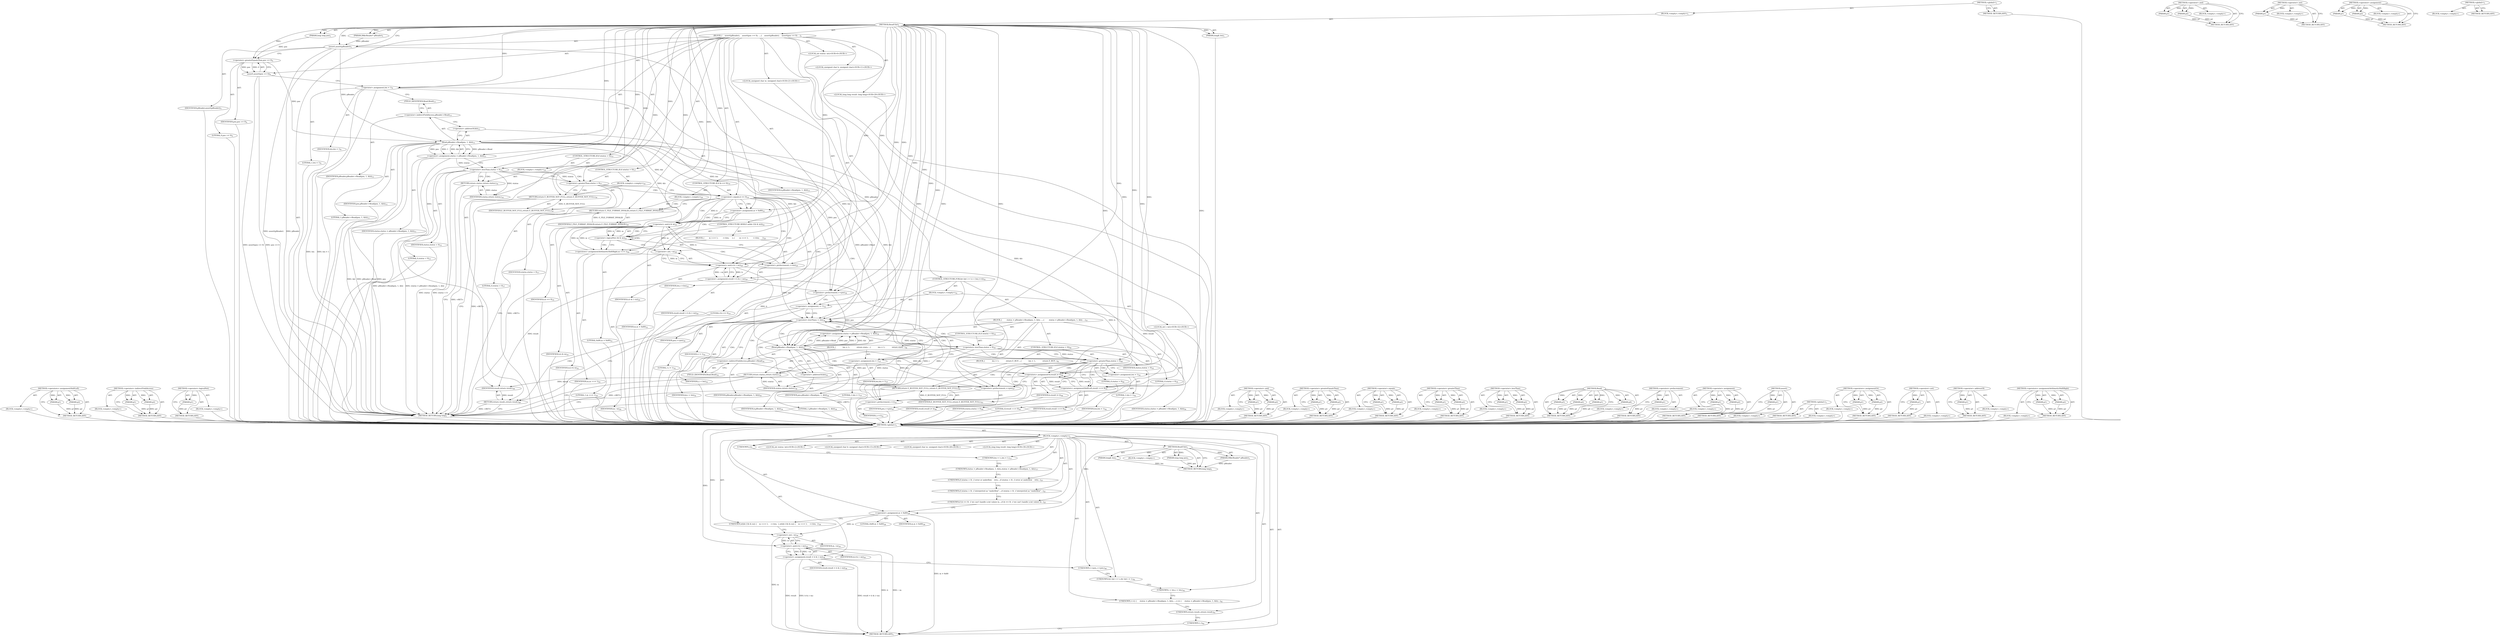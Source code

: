 digraph "&lt;global&gt;" {
vulnerable_223 [label=<(METHOD,&lt;operators&gt;.assignmentShiftLeft)>];
vulnerable_224 [label=<(PARAM,p1)>];
vulnerable_225 [label=<(PARAM,p2)>];
vulnerable_226 [label=<(BLOCK,&lt;empty&gt;,&lt;empty&gt;)>];
vulnerable_227 [label=<(METHOD_RETURN,ANY)>];
vulnerable_177 [label=<(METHOD,&lt;operator&gt;.indirectFieldAccess)>];
vulnerable_178 [label=<(PARAM,p1)>];
vulnerable_179 [label=<(PARAM,p2)>];
vulnerable_180 [label=<(BLOCK,&lt;empty&gt;,&lt;empty&gt;)>];
vulnerable_181 [label=<(METHOD_RETURN,ANY)>];
vulnerable_201 [label=<(METHOD,&lt;operator&gt;.logicalNot)>];
vulnerable_202 [label=<(PARAM,p1)>];
vulnerable_203 [label=<(BLOCK,&lt;empty&gt;,&lt;empty&gt;)>];
vulnerable_204 [label=<(METHOD_RETURN,ANY)>];
vulnerable_6 [label=<(METHOD,&lt;global&gt;)<SUB>1</SUB>>];
vulnerable_7 [label=<(BLOCK,&lt;empty&gt;,&lt;empty&gt;)<SUB>1</SUB>>];
vulnerable_8 [label=<(METHOD,ReadUInt)<SUB>1</SUB>>];
vulnerable_9 [label=<(PARAM,IMkvReader* pReader)<SUB>1</SUB>>];
vulnerable_10 [label=<(PARAM,long long pos)<SUB>1</SUB>>];
vulnerable_11 [label=<(PARAM,long&amp; len)<SUB>1</SUB>>];
vulnerable_12 [label=<(BLOCK,{
    assert(pReader);
    assert(pos &gt;= 0);
 
...,{
    assert(pReader);
    assert(pos &gt;= 0);
 
...)<SUB>2</SUB>>];
vulnerable_13 [label=<(assert,assert(pReader))<SUB>3</SUB>>];
vulnerable_14 [label=<(IDENTIFIER,pReader,assert(pReader))<SUB>3</SUB>>];
vulnerable_15 [label=<(assert,assert(pos &gt;= 0))<SUB>4</SUB>>];
vulnerable_16 [label=<(&lt;operator&gt;.greaterEqualsThan,pos &gt;= 0)<SUB>4</SUB>>];
vulnerable_17 [label=<(IDENTIFIER,pos,pos &gt;= 0)<SUB>4</SUB>>];
vulnerable_18 [label=<(LITERAL,0,pos &gt;= 0)<SUB>4</SUB>>];
vulnerable_19 [label="<(LOCAL,int status: int)<SUB>6</SUB>>"];
vulnerable_20 [label=<(&lt;operator&gt;.assignment,len = 1)<SUB>9</SUB>>];
vulnerable_21 [label=<(IDENTIFIER,len,len = 1)<SUB>9</SUB>>];
vulnerable_22 [label=<(LITERAL,1,len = 1)<SUB>9</SUB>>];
vulnerable_23 [label="<(LOCAL,unsigned char b: unsigned char)<SUB>11</SUB>>"];
vulnerable_24 [label=<(&lt;operator&gt;.assignment,status = pReader-&gt;Read(pos, 1, &amp;b))<SUB>13</SUB>>];
vulnerable_25 [label=<(IDENTIFIER,status,status = pReader-&gt;Read(pos, 1, &amp;b))<SUB>13</SUB>>];
vulnerable_26 [label=<(Read,pReader-&gt;Read(pos, 1, &amp;b))<SUB>13</SUB>>];
vulnerable_27 [label=<(&lt;operator&gt;.indirectFieldAccess,pReader-&gt;Read)<SUB>13</SUB>>];
vulnerable_28 [label=<(IDENTIFIER,pReader,pReader-&gt;Read(pos, 1, &amp;b))<SUB>13</SUB>>];
vulnerable_29 [label=<(FIELD_IDENTIFIER,Read,Read)<SUB>13</SUB>>];
vulnerable_30 [label=<(IDENTIFIER,pos,pReader-&gt;Read(pos, 1, &amp;b))<SUB>13</SUB>>];
vulnerable_31 [label=<(LITERAL,1,pReader-&gt;Read(pos, 1, &amp;b))<SUB>13</SUB>>];
vulnerable_32 [label=<(&lt;operator&gt;.addressOf,&amp;b)<SUB>13</SUB>>];
vulnerable_33 [label=<(IDENTIFIER,b,pReader-&gt;Read(pos, 1, &amp;b))<SUB>13</SUB>>];
vulnerable_34 [label=<(CONTROL_STRUCTURE,IF,if (status &lt; 0))<SUB>15</SUB>>];
vulnerable_35 [label=<(&lt;operator&gt;.lessThan,status &lt; 0)<SUB>15</SUB>>];
vulnerable_36 [label=<(IDENTIFIER,status,status &lt; 0)<SUB>15</SUB>>];
vulnerable_37 [label=<(LITERAL,0,status &lt; 0)<SUB>15</SUB>>];
vulnerable_38 [label=<(BLOCK,&lt;empty&gt;,&lt;empty&gt;)<SUB>16</SUB>>];
vulnerable_39 [label=<(RETURN,return status;,return status;)<SUB>16</SUB>>];
vulnerable_40 [label=<(IDENTIFIER,status,return status;)<SUB>16</SUB>>];
vulnerable_41 [label=<(CONTROL_STRUCTURE,IF,if (status &gt; 0))<SUB>17</SUB>>];
vulnerable_42 [label=<(&lt;operator&gt;.greaterThan,status &gt; 0)<SUB>17</SUB>>];
vulnerable_43 [label=<(IDENTIFIER,status,status &gt; 0)<SUB>17</SUB>>];
vulnerable_44 [label=<(LITERAL,0,status &gt; 0)<SUB>17</SUB>>];
vulnerable_45 [label=<(BLOCK,&lt;empty&gt;,&lt;empty&gt;)<SUB>18</SUB>>];
vulnerable_46 [label=<(RETURN,return E_BUFFER_NOT_FULL;,return E_BUFFER_NOT_FULL;)<SUB>18</SUB>>];
vulnerable_47 [label=<(IDENTIFIER,E_BUFFER_NOT_FULL,return E_BUFFER_NOT_FULL;)<SUB>18</SUB>>];
vulnerable_48 [label=<(CONTROL_STRUCTURE,IF,if (b == 0))<SUB>19</SUB>>];
vulnerable_49 [label=<(&lt;operator&gt;.equals,b == 0)<SUB>19</SUB>>];
vulnerable_50 [label=<(IDENTIFIER,b,b == 0)<SUB>19</SUB>>];
vulnerable_51 [label=<(LITERAL,0,b == 0)<SUB>19</SUB>>];
vulnerable_52 [label=<(BLOCK,&lt;empty&gt;,&lt;empty&gt;)<SUB>20</SUB>>];
vulnerable_53 [label=<(RETURN,return E_FILE_FORMAT_INVALID;,return E_FILE_FORMAT_INVALID;)<SUB>20</SUB>>];
vulnerable_54 [label=<(IDENTIFIER,E_FILE_FORMAT_INVALID,return E_FILE_FORMAT_INVALID;)<SUB>20</SUB>>];
vulnerable_55 [label="<(LOCAL,unsigned char m: unsigned char)<SUB>21</SUB>>"];
vulnerable_56 [label=<(&lt;operator&gt;.assignment,m = 0x80)<SUB>21</SUB>>];
vulnerable_57 [label=<(IDENTIFIER,m,m = 0x80)<SUB>21</SUB>>];
vulnerable_58 [label=<(LITERAL,0x80,m = 0x80)<SUB>21</SUB>>];
vulnerable_59 [label=<(CONTROL_STRUCTURE,WHILE,while (!(b &amp; m)))<SUB>22</SUB>>];
vulnerable_60 [label=<(&lt;operator&gt;.logicalNot,!(b &amp; m))<SUB>22</SUB>>];
vulnerable_61 [label=<(&lt;operator&gt;.and,b &amp; m)<SUB>22</SUB>>];
vulnerable_62 [label=<(IDENTIFIER,b,b &amp; m)<SUB>22</SUB>>];
vulnerable_63 [label=<(IDENTIFIER,m,b &amp; m)<SUB>22</SUB>>];
vulnerable_64 [label=<(BLOCK,{
        m &gt;&gt;= 1;
        ++len;
     },{
        m &gt;&gt;= 1;
        ++len;
     })<SUB>23</SUB>>];
vulnerable_65 [label=<(&lt;operators&gt;.assignmentArithmeticShiftRight,m &gt;&gt;= 1)<SUB>24</SUB>>];
vulnerable_66 [label=<(IDENTIFIER,m,m &gt;&gt;= 1)<SUB>24</SUB>>];
vulnerable_67 [label=<(LITERAL,1,m &gt;&gt;= 1)<SUB>24</SUB>>];
vulnerable_68 [label=<(&lt;operator&gt;.preIncrement,++len)<SUB>25</SUB>>];
vulnerable_69 [label=<(IDENTIFIER,len,++len)<SUB>25</SUB>>];
vulnerable_70 [label="<(LOCAL,long long result: long long)<SUB>29</SUB>>"];
vulnerable_71 [label=<(&lt;operator&gt;.assignment,result = b &amp; (~m))<SUB>29</SUB>>];
vulnerable_72 [label=<(IDENTIFIER,result,result = b &amp; (~m))<SUB>29</SUB>>];
vulnerable_73 [label=<(&lt;operator&gt;.and,b &amp; (~m))<SUB>29</SUB>>];
vulnerable_74 [label=<(IDENTIFIER,b,b &amp; (~m))<SUB>29</SUB>>];
vulnerable_75 [label=<(&lt;operator&gt;.not,~m)<SUB>29</SUB>>];
vulnerable_76 [label=<(IDENTIFIER,m,~m)<SUB>29</SUB>>];
vulnerable_77 [label=<(&lt;operator&gt;.preIncrement,++pos)<SUB>30</SUB>>];
vulnerable_78 [label=<(IDENTIFIER,pos,++pos)<SUB>30</SUB>>];
vulnerable_79 [label=<(CONTROL_STRUCTURE,FOR,for (int i = 1;i &lt; len;++i))<SUB>32</SUB>>];
vulnerable_80 [label=<(BLOCK,&lt;empty&gt;,&lt;empty&gt;)<SUB>32</SUB>>];
vulnerable_81 [label="<(LOCAL,int i: int)<SUB>32</SUB>>"];
vulnerable_82 [label=<(&lt;operator&gt;.assignment,i = 1)<SUB>32</SUB>>];
vulnerable_83 [label=<(IDENTIFIER,i,i = 1)<SUB>32</SUB>>];
vulnerable_84 [label=<(LITERAL,1,i = 1)<SUB>32</SUB>>];
vulnerable_85 [label=<(&lt;operator&gt;.lessThan,i &lt; len)<SUB>32</SUB>>];
vulnerable_86 [label=<(IDENTIFIER,i,i &lt; len)<SUB>32</SUB>>];
vulnerable_87 [label=<(IDENTIFIER,len,i &lt; len)<SUB>32</SUB>>];
vulnerable_88 [label=<(&lt;operator&gt;.preIncrement,++i)<SUB>32</SUB>>];
vulnerable_89 [label=<(IDENTIFIER,i,++i)<SUB>32</SUB>>];
vulnerable_90 [label=<(BLOCK,{
        status = pReader-&gt;Read(pos, 1, &amp;b);
 ...,{
        status = pReader-&gt;Read(pos, 1, &amp;b);
 ...)<SUB>33</SUB>>];
vulnerable_91 [label=<(&lt;operator&gt;.assignment,status = pReader-&gt;Read(pos, 1, &amp;b))<SUB>34</SUB>>];
vulnerable_92 [label=<(IDENTIFIER,status,status = pReader-&gt;Read(pos, 1, &amp;b))<SUB>34</SUB>>];
vulnerable_93 [label=<(Read,pReader-&gt;Read(pos, 1, &amp;b))<SUB>34</SUB>>];
vulnerable_94 [label=<(&lt;operator&gt;.indirectFieldAccess,pReader-&gt;Read)<SUB>34</SUB>>];
vulnerable_95 [label=<(IDENTIFIER,pReader,pReader-&gt;Read(pos, 1, &amp;b))<SUB>34</SUB>>];
vulnerable_96 [label=<(FIELD_IDENTIFIER,Read,Read)<SUB>34</SUB>>];
vulnerable_97 [label=<(IDENTIFIER,pos,pReader-&gt;Read(pos, 1, &amp;b))<SUB>34</SUB>>];
vulnerable_98 [label=<(LITERAL,1,pReader-&gt;Read(pos, 1, &amp;b))<SUB>34</SUB>>];
vulnerable_99 [label=<(&lt;operator&gt;.addressOf,&amp;b)<SUB>34</SUB>>];
vulnerable_100 [label=<(IDENTIFIER,b,pReader-&gt;Read(pos, 1, &amp;b))<SUB>34</SUB>>];
vulnerable_101 [label=<(CONTROL_STRUCTURE,IF,if (status &lt; 0))<SUB>35</SUB>>];
vulnerable_102 [label=<(&lt;operator&gt;.lessThan,status &lt; 0)<SUB>35</SUB>>];
vulnerable_103 [label=<(IDENTIFIER,status,status &lt; 0)<SUB>35</SUB>>];
vulnerable_104 [label=<(LITERAL,0,status &lt; 0)<SUB>35</SUB>>];
vulnerable_105 [label=<(BLOCK,{
            len = 1;
            return statu...,{
            len = 1;
            return statu...)<SUB>36</SUB>>];
vulnerable_106 [label=<(&lt;operator&gt;.assignment,len = 1)<SUB>37</SUB>>];
vulnerable_107 [label=<(IDENTIFIER,len,len = 1)<SUB>37</SUB>>];
vulnerable_108 [label=<(LITERAL,1,len = 1)<SUB>37</SUB>>];
vulnerable_109 [label=<(RETURN,return status;,return status;)<SUB>38</SUB>>];
vulnerable_110 [label=<(IDENTIFIER,status,return status;)<SUB>38</SUB>>];
vulnerable_111 [label=<(CONTROL_STRUCTURE,IF,if (status &gt; 0))<SUB>40</SUB>>];
vulnerable_112 [label=<(&lt;operator&gt;.greaterThan,status &gt; 0)<SUB>40</SUB>>];
vulnerable_113 [label=<(IDENTIFIER,status,status &gt; 0)<SUB>40</SUB>>];
vulnerable_114 [label=<(LITERAL,0,status &gt; 0)<SUB>40</SUB>>];
vulnerable_115 [label=<(BLOCK,{
            len = 1;
            return E_BUF...,{
            len = 1;
            return E_BUF...)<SUB>41</SUB>>];
vulnerable_116 [label=<(&lt;operator&gt;.assignment,len = 1)<SUB>42</SUB>>];
vulnerable_117 [label=<(IDENTIFIER,len,len = 1)<SUB>42</SUB>>];
vulnerable_118 [label=<(LITERAL,1,len = 1)<SUB>42</SUB>>];
vulnerable_119 [label=<(RETURN,return E_BUFFER_NOT_FULL;,return E_BUFFER_NOT_FULL;)<SUB>43</SUB>>];
vulnerable_120 [label=<(IDENTIFIER,E_BUFFER_NOT_FULL,return E_BUFFER_NOT_FULL;)<SUB>43</SUB>>];
vulnerable_121 [label=<(&lt;operators&gt;.assignmentShiftLeft,result &lt;&lt;= 8)<SUB>45</SUB>>];
vulnerable_122 [label=<(IDENTIFIER,result,result &lt;&lt;= 8)<SUB>45</SUB>>];
vulnerable_123 [label=<(LITERAL,8,result &lt;&lt;= 8)<SUB>45</SUB>>];
vulnerable_124 [label=<(&lt;operators&gt;.assignmentOr,result |= b)<SUB>46</SUB>>];
vulnerable_125 [label=<(IDENTIFIER,result,result |= b)<SUB>46</SUB>>];
vulnerable_126 [label=<(IDENTIFIER,b,result |= b)<SUB>46</SUB>>];
vulnerable_127 [label=<(&lt;operator&gt;.preIncrement,++pos)<SUB>47</SUB>>];
vulnerable_128 [label=<(IDENTIFIER,pos,++pos)<SUB>47</SUB>>];
vulnerable_129 [label=<(RETURN,return result;,return result;)<SUB>49</SUB>>];
vulnerable_130 [label=<(IDENTIFIER,result,return result;)<SUB>49</SUB>>];
vulnerable_131 [label=<(METHOD_RETURN,long long)<SUB>1</SUB>>];
vulnerable_133 [label=<(METHOD_RETURN,ANY)<SUB>1</SUB>>];
vulnerable_205 [label=<(METHOD,&lt;operator&gt;.and)>];
vulnerable_206 [label=<(PARAM,p1)>];
vulnerable_207 [label=<(PARAM,p2)>];
vulnerable_208 [label=<(BLOCK,&lt;empty&gt;,&lt;empty&gt;)>];
vulnerable_209 [label=<(METHOD_RETURN,ANY)>];
vulnerable_160 [label=<(METHOD,&lt;operator&gt;.greaterEqualsThan)>];
vulnerable_161 [label=<(PARAM,p1)>];
vulnerable_162 [label=<(PARAM,p2)>];
vulnerable_163 [label=<(BLOCK,&lt;empty&gt;,&lt;empty&gt;)>];
vulnerable_164 [label=<(METHOD_RETURN,ANY)>];
vulnerable_196 [label=<(METHOD,&lt;operator&gt;.equals)>];
vulnerable_197 [label=<(PARAM,p1)>];
vulnerable_198 [label=<(PARAM,p2)>];
vulnerable_199 [label=<(BLOCK,&lt;empty&gt;,&lt;empty&gt;)>];
vulnerable_200 [label=<(METHOD_RETURN,ANY)>];
vulnerable_191 [label=<(METHOD,&lt;operator&gt;.greaterThan)>];
vulnerable_192 [label=<(PARAM,p1)>];
vulnerable_193 [label=<(PARAM,p2)>];
vulnerable_194 [label=<(BLOCK,&lt;empty&gt;,&lt;empty&gt;)>];
vulnerable_195 [label=<(METHOD_RETURN,ANY)>];
vulnerable_186 [label=<(METHOD,&lt;operator&gt;.lessThan)>];
vulnerable_187 [label=<(PARAM,p1)>];
vulnerable_188 [label=<(PARAM,p2)>];
vulnerable_189 [label=<(BLOCK,&lt;empty&gt;,&lt;empty&gt;)>];
vulnerable_190 [label=<(METHOD_RETURN,ANY)>];
vulnerable_170 [label=<(METHOD,Read)>];
vulnerable_171 [label=<(PARAM,p1)>];
vulnerable_172 [label=<(PARAM,p2)>];
vulnerable_173 [label=<(PARAM,p3)>];
vulnerable_174 [label=<(PARAM,p4)>];
vulnerable_175 [label=<(BLOCK,&lt;empty&gt;,&lt;empty&gt;)>];
vulnerable_176 [label=<(METHOD_RETURN,ANY)>];
vulnerable_215 [label=<(METHOD,&lt;operator&gt;.preIncrement)>];
vulnerable_216 [label=<(PARAM,p1)>];
vulnerable_217 [label=<(BLOCK,&lt;empty&gt;,&lt;empty&gt;)>];
vulnerable_218 [label=<(METHOD_RETURN,ANY)>];
vulnerable_165 [label=<(METHOD,&lt;operator&gt;.assignment)>];
vulnerable_166 [label=<(PARAM,p1)>];
vulnerable_167 [label=<(PARAM,p2)>];
vulnerable_168 [label=<(BLOCK,&lt;empty&gt;,&lt;empty&gt;)>];
vulnerable_169 [label=<(METHOD_RETURN,ANY)>];
vulnerable_156 [label=<(METHOD,assert)>];
vulnerable_157 [label=<(PARAM,p1)>];
vulnerable_158 [label=<(BLOCK,&lt;empty&gt;,&lt;empty&gt;)>];
vulnerable_159 [label=<(METHOD_RETURN,ANY)>];
vulnerable_150 [label=<(METHOD,&lt;global&gt;)<SUB>1</SUB>>];
vulnerable_151 [label=<(BLOCK,&lt;empty&gt;,&lt;empty&gt;)>];
vulnerable_152 [label=<(METHOD_RETURN,ANY)>];
vulnerable_228 [label=<(METHOD,&lt;operators&gt;.assignmentOr)>];
vulnerable_229 [label=<(PARAM,p1)>];
vulnerable_230 [label=<(PARAM,p2)>];
vulnerable_231 [label=<(BLOCK,&lt;empty&gt;,&lt;empty&gt;)>];
vulnerable_232 [label=<(METHOD_RETURN,ANY)>];
vulnerable_219 [label=<(METHOD,&lt;operator&gt;.not)>];
vulnerable_220 [label=<(PARAM,p1)>];
vulnerable_221 [label=<(BLOCK,&lt;empty&gt;,&lt;empty&gt;)>];
vulnerable_222 [label=<(METHOD_RETURN,ANY)>];
vulnerable_182 [label=<(METHOD,&lt;operator&gt;.addressOf)>];
vulnerable_183 [label=<(PARAM,p1)>];
vulnerable_184 [label=<(BLOCK,&lt;empty&gt;,&lt;empty&gt;)>];
vulnerable_185 [label=<(METHOD_RETURN,ANY)>];
vulnerable_210 [label=<(METHOD,&lt;operators&gt;.assignmentArithmeticShiftRight)>];
vulnerable_211 [label=<(PARAM,p1)>];
vulnerable_212 [label=<(PARAM,p2)>];
vulnerable_213 [label=<(BLOCK,&lt;empty&gt;,&lt;empty&gt;)>];
vulnerable_214 [label=<(METHOD_RETURN,ANY)>];
fixed_6 [label=<(METHOD,&lt;global&gt;)<SUB>1</SUB>>];
fixed_7 [label=<(BLOCK,&lt;empty&gt;,&lt;empty&gt;)<SUB>1</SUB>>];
fixed_8 [label=<(METHOD,ReadUInt)<SUB>1</SUB>>];
fixed_9 [label=<(PARAM,IMkvReader* pReader)<SUB>1</SUB>>];
fixed_10 [label=<(PARAM,long long pos)<SUB>1</SUB>>];
fixed_11 [label=<(PARAM,long&amp; len)<SUB>1</SUB>>];
fixed_12 [label=<(BLOCK,&lt;empty&gt;,&lt;empty&gt;)>];
fixed_13 [label=<(METHOD_RETURN,long long)<SUB>1</SUB>>];
fixed_15 [label=<(UNKNOWN,),))<SUB>1</SUB>>];
fixed_16 [label="<(LOCAL,int status: int)<SUB>2</SUB>>"];
fixed_17 [label=<(UNKNOWN,len = 1;,len = 1;)<SUB>13</SUB>>];
fixed_18 [label="<(LOCAL,unsigned char b: unsigned char)<SUB>15</SUB>>"];
fixed_19 [label=<(UNKNOWN,status = pReader-&gt;Read(pos, 1, &amp;b);,status = pReader-&gt;Read(pos, 1, &amp;b);)<SUB>17</SUB>>];
fixed_20 [label=<(UNKNOWN,if (status &lt; 0)  // error or underflow
    retu...,if (status &lt; 0)  // error or underflow
    retu...)<SUB>19</SUB>>];
fixed_21 [label=<(UNKNOWN,if (status &gt; 0)  // interpreted as &quot;underflow&quot;
...,if (status &gt; 0)  // interpreted as &quot;underflow&quot;
...)<SUB>22</SUB>>];
fixed_22 [label=<(UNKNOWN,if (b == 0)  // we can't handle u-int values la...,if (b == 0)  // we can't handle u-int values la...)<SUB>25</SUB>>];
fixed_23 [label="<(LOCAL,unsigned char m: unsigned char)<SUB>28</SUB>>"];
fixed_24 [label=<(&lt;operator&gt;.assignment,m = 0x80)<SUB>28</SUB>>];
fixed_25 [label=<(IDENTIFIER,m,m = 0x80)<SUB>28</SUB>>];
fixed_26 [label=<(LITERAL,0x80,m = 0x80)<SUB>28</SUB>>];
fixed_27 [label=<(UNKNOWN,while (!(b &amp; m)) {
    m &gt;&gt;= 1;
    ++len;
  },while (!(b &amp; m)) {
    m &gt;&gt;= 1;
    ++len;
  })<SUB>30</SUB>>];
fixed_28 [label="<(LOCAL,long long result: long long)<SUB>39</SUB>>"];
fixed_29 [label=<(&lt;operator&gt;.assignment,result = b &amp; (~m))<SUB>39</SUB>>];
fixed_30 [label=<(IDENTIFIER,result,result = b &amp; (~m))<SUB>39</SUB>>];
fixed_31 [label=<(&lt;operator&gt;.and,b &amp; (~m))<SUB>39</SUB>>];
fixed_32 [label=<(IDENTIFIER,b,b &amp; (~m))<SUB>39</SUB>>];
fixed_33 [label=<(&lt;operator&gt;.not,~m)<SUB>39</SUB>>];
fixed_34 [label=<(IDENTIFIER,m,~m)<SUB>39</SUB>>];
fixed_35 [label=<(UNKNOWN,++pos;,++pos;)<SUB>40</SUB>>];
fixed_36 [label=<(UNKNOWN,for (int i = 1;,for (int i = 1;)<SUB>42</SUB>>];
fixed_37 [label=<(UNKNOWN,i &lt; len;,i &lt; len;)<SUB>42</SUB>>];
fixed_38 [label=<(UNKNOWN,++i) {
     status = pReader-&gt;Read(pos, 1, &amp;b);...,++i) {
     status = pReader-&gt;Read(pos, 1, &amp;b);...)<SUB>42</SUB>>];
fixed_39 [label=<(UNKNOWN,return result;,return result;)<SUB>61</SUB>>];
fixed_40 [label=<(UNKNOWN,},})<SUB>62</SUB>>];
fixed_41 [label=<(METHOD_RETURN,ANY)<SUB>1</SUB>>];
fixed_67 [label=<(METHOD,&lt;operator&gt;.and)>];
fixed_68 [label=<(PARAM,p1)>];
fixed_69 [label=<(PARAM,p2)>];
fixed_70 [label=<(BLOCK,&lt;empty&gt;,&lt;empty&gt;)>];
fixed_71 [label=<(METHOD_RETURN,ANY)>];
fixed_72 [label=<(METHOD,&lt;operator&gt;.not)>];
fixed_73 [label=<(PARAM,p1)>];
fixed_74 [label=<(BLOCK,&lt;empty&gt;,&lt;empty&gt;)>];
fixed_75 [label=<(METHOD_RETURN,ANY)>];
fixed_62 [label=<(METHOD,&lt;operator&gt;.assignment)>];
fixed_63 [label=<(PARAM,p1)>];
fixed_64 [label=<(PARAM,p2)>];
fixed_65 [label=<(BLOCK,&lt;empty&gt;,&lt;empty&gt;)>];
fixed_66 [label=<(METHOD_RETURN,ANY)>];
fixed_56 [label=<(METHOD,&lt;global&gt;)<SUB>1</SUB>>];
fixed_57 [label=<(BLOCK,&lt;empty&gt;,&lt;empty&gt;)>];
fixed_58 [label=<(METHOD_RETURN,ANY)>];
vulnerable_223 -> vulnerable_224  [key=0, label="AST: "];
vulnerable_223 -> vulnerable_224  [key=1, label="DDG: "];
vulnerable_223 -> vulnerable_226  [key=0, label="AST: "];
vulnerable_223 -> vulnerable_225  [key=0, label="AST: "];
vulnerable_223 -> vulnerable_225  [key=1, label="DDG: "];
vulnerable_223 -> vulnerable_227  [key=0, label="AST: "];
vulnerable_223 -> vulnerable_227  [key=1, label="CFG: "];
vulnerable_224 -> vulnerable_227  [key=0, label="DDG: p1"];
vulnerable_225 -> vulnerable_227  [key=0, label="DDG: p2"];
vulnerable_226 -> fixed_6  [key=0];
vulnerable_227 -> fixed_6  [key=0];
vulnerable_177 -> vulnerable_178  [key=0, label="AST: "];
vulnerable_177 -> vulnerable_178  [key=1, label="DDG: "];
vulnerable_177 -> vulnerable_180  [key=0, label="AST: "];
vulnerable_177 -> vulnerable_179  [key=0, label="AST: "];
vulnerable_177 -> vulnerable_179  [key=1, label="DDG: "];
vulnerable_177 -> vulnerable_181  [key=0, label="AST: "];
vulnerable_177 -> vulnerable_181  [key=1, label="CFG: "];
vulnerable_178 -> vulnerable_181  [key=0, label="DDG: p1"];
vulnerable_179 -> vulnerable_181  [key=0, label="DDG: p2"];
vulnerable_180 -> fixed_6  [key=0];
vulnerable_181 -> fixed_6  [key=0];
vulnerable_201 -> vulnerable_202  [key=0, label="AST: "];
vulnerable_201 -> vulnerable_202  [key=1, label="DDG: "];
vulnerable_201 -> vulnerable_203  [key=0, label="AST: "];
vulnerable_201 -> vulnerable_204  [key=0, label="AST: "];
vulnerable_201 -> vulnerable_204  [key=1, label="CFG: "];
vulnerable_202 -> vulnerable_204  [key=0, label="DDG: p1"];
vulnerable_203 -> fixed_6  [key=0];
vulnerable_204 -> fixed_6  [key=0];
vulnerable_6 -> vulnerable_7  [key=0, label="AST: "];
vulnerable_6 -> vulnerable_133  [key=0, label="AST: "];
vulnerable_6 -> vulnerable_133  [key=1, label="CFG: "];
vulnerable_7 -> vulnerable_8  [key=0, label="AST: "];
vulnerable_8 -> vulnerable_9  [key=0, label="AST: "];
vulnerable_8 -> vulnerable_9  [key=1, label="DDG: "];
vulnerable_8 -> vulnerable_10  [key=0, label="AST: "];
vulnerable_8 -> vulnerable_10  [key=1, label="DDG: "];
vulnerable_8 -> vulnerable_11  [key=0, label="AST: "];
vulnerable_8 -> vulnerable_11  [key=1, label="DDG: "];
vulnerable_8 -> vulnerable_12  [key=0, label="AST: "];
vulnerable_8 -> vulnerable_131  [key=0, label="AST: "];
vulnerable_8 -> vulnerable_13  [key=0, label="CFG: "];
vulnerable_8 -> vulnerable_13  [key=1, label="DDG: "];
vulnerable_8 -> vulnerable_20  [key=0, label="DDG: "];
vulnerable_8 -> vulnerable_56  [key=0, label="DDG: "];
vulnerable_8 -> vulnerable_77  [key=0, label="DDG: "];
vulnerable_8 -> vulnerable_130  [key=0, label="DDG: "];
vulnerable_8 -> vulnerable_16  [key=0, label="DDG: "];
vulnerable_8 -> vulnerable_26  [key=0, label="DDG: "];
vulnerable_8 -> vulnerable_35  [key=0, label="DDG: "];
vulnerable_8 -> vulnerable_42  [key=0, label="DDG: "];
vulnerable_8 -> vulnerable_46  [key=0, label="DDG: "];
vulnerable_8 -> vulnerable_49  [key=0, label="DDG: "];
vulnerable_8 -> vulnerable_53  [key=0, label="DDG: "];
vulnerable_8 -> vulnerable_65  [key=0, label="DDG: "];
vulnerable_8 -> vulnerable_73  [key=0, label="DDG: "];
vulnerable_8 -> vulnerable_82  [key=0, label="DDG: "];
vulnerable_8 -> vulnerable_85  [key=0, label="DDG: "];
vulnerable_8 -> vulnerable_88  [key=0, label="DDG: "];
vulnerable_8 -> vulnerable_121  [key=0, label="DDG: "];
vulnerable_8 -> vulnerable_124  [key=0, label="DDG: "];
vulnerable_8 -> vulnerable_40  [key=0, label="DDG: "];
vulnerable_8 -> vulnerable_47  [key=0, label="DDG: "];
vulnerable_8 -> vulnerable_54  [key=0, label="DDG: "];
vulnerable_8 -> vulnerable_61  [key=0, label="DDG: "];
vulnerable_8 -> vulnerable_68  [key=0, label="DDG: "];
vulnerable_8 -> vulnerable_75  [key=0, label="DDG: "];
vulnerable_8 -> vulnerable_127  [key=0, label="DDG: "];
vulnerable_8 -> vulnerable_93  [key=0, label="DDG: "];
vulnerable_8 -> vulnerable_102  [key=0, label="DDG: "];
vulnerable_8 -> vulnerable_106  [key=0, label="DDG: "];
vulnerable_8 -> vulnerable_112  [key=0, label="DDG: "];
vulnerable_8 -> vulnerable_116  [key=0, label="DDG: "];
vulnerable_8 -> vulnerable_119  [key=0, label="DDG: "];
vulnerable_8 -> vulnerable_110  [key=0, label="DDG: "];
vulnerable_8 -> vulnerable_120  [key=0, label="DDG: "];
vulnerable_9 -> vulnerable_13  [key=0, label="DDG: pReader"];
vulnerable_10 -> vulnerable_16  [key=0, label="DDG: pos"];
vulnerable_11 -> fixed_6  [key=0];
vulnerable_12 -> vulnerable_13  [key=0, label="AST: "];
vulnerable_12 -> vulnerable_15  [key=0, label="AST: "];
vulnerable_12 -> vulnerable_19  [key=0, label="AST: "];
vulnerable_12 -> vulnerable_20  [key=0, label="AST: "];
vulnerable_12 -> vulnerable_23  [key=0, label="AST: "];
vulnerable_12 -> vulnerable_24  [key=0, label="AST: "];
vulnerable_12 -> vulnerable_34  [key=0, label="AST: "];
vulnerable_12 -> vulnerable_41  [key=0, label="AST: "];
vulnerable_12 -> vulnerable_48  [key=0, label="AST: "];
vulnerable_12 -> vulnerable_55  [key=0, label="AST: "];
vulnerable_12 -> vulnerable_56  [key=0, label="AST: "];
vulnerable_12 -> vulnerable_59  [key=0, label="AST: "];
vulnerable_12 -> vulnerable_70  [key=0, label="AST: "];
vulnerable_12 -> vulnerable_71  [key=0, label="AST: "];
vulnerable_12 -> vulnerable_77  [key=0, label="AST: "];
vulnerable_12 -> vulnerable_79  [key=0, label="AST: "];
vulnerable_12 -> vulnerable_129  [key=0, label="AST: "];
vulnerable_13 -> vulnerable_14  [key=0, label="AST: "];
vulnerable_13 -> vulnerable_16  [key=0, label="CFG: "];
vulnerable_13 -> vulnerable_131  [key=0, label="DDG: pReader"];
vulnerable_13 -> vulnerable_131  [key=1, label="DDG: assert(pReader)"];
vulnerable_13 -> vulnerable_26  [key=0, label="DDG: pReader"];
vulnerable_13 -> vulnerable_93  [key=0, label="DDG: pReader"];
vulnerable_14 -> fixed_6  [key=0];
vulnerable_15 -> vulnerable_16  [key=0, label="AST: "];
vulnerable_15 -> vulnerable_20  [key=0, label="CFG: "];
vulnerable_15 -> vulnerable_131  [key=0, label="DDG: pos &gt;= 0"];
vulnerable_15 -> vulnerable_131  [key=1, label="DDG: assert(pos &gt;= 0)"];
vulnerable_16 -> vulnerable_17  [key=0, label="AST: "];
vulnerable_16 -> vulnerable_18  [key=0, label="AST: "];
vulnerable_16 -> vulnerable_15  [key=0, label="CFG: "];
vulnerable_16 -> vulnerable_15  [key=1, label="DDG: pos"];
vulnerable_16 -> vulnerable_15  [key=2, label="DDG: 0"];
vulnerable_16 -> vulnerable_26  [key=0, label="DDG: pos"];
vulnerable_17 -> fixed_6  [key=0];
vulnerable_18 -> fixed_6  [key=0];
vulnerable_19 -> fixed_6  [key=0];
vulnerable_20 -> vulnerable_21  [key=0, label="AST: "];
vulnerable_20 -> vulnerable_22  [key=0, label="AST: "];
vulnerable_20 -> vulnerable_29  [key=0, label="CFG: "];
vulnerable_20 -> vulnerable_131  [key=0, label="DDG: len"];
vulnerable_20 -> vulnerable_131  [key=1, label="DDG: len = 1"];
vulnerable_20 -> vulnerable_85  [key=0, label="DDG: len"];
vulnerable_20 -> vulnerable_68  [key=0, label="DDG: len"];
vulnerable_21 -> fixed_6  [key=0];
vulnerable_22 -> fixed_6  [key=0];
vulnerable_23 -> fixed_6  [key=0];
vulnerable_24 -> vulnerable_25  [key=0, label="AST: "];
vulnerable_24 -> vulnerable_26  [key=0, label="AST: "];
vulnerable_24 -> vulnerable_35  [key=0, label="CFG: "];
vulnerable_24 -> vulnerable_35  [key=1, label="DDG: status"];
vulnerable_24 -> vulnerable_131  [key=0, label="DDG: pReader-&gt;Read(pos, 1, &amp;b)"];
vulnerable_24 -> vulnerable_131  [key=1, label="DDG: status = pReader-&gt;Read(pos, 1, &amp;b)"];
vulnerable_25 -> fixed_6  [key=0];
vulnerable_26 -> vulnerable_27  [key=0, label="AST: "];
vulnerable_26 -> vulnerable_30  [key=0, label="AST: "];
vulnerable_26 -> vulnerable_31  [key=0, label="AST: "];
vulnerable_26 -> vulnerable_32  [key=0, label="AST: "];
vulnerable_26 -> vulnerable_24  [key=0, label="CFG: "];
vulnerable_26 -> vulnerable_24  [key=1, label="DDG: pReader-&gt;Read"];
vulnerable_26 -> vulnerable_24  [key=2, label="DDG: pos"];
vulnerable_26 -> vulnerable_24  [key=3, label="DDG: 1"];
vulnerable_26 -> vulnerable_24  [key=4, label="DDG: &amp;b"];
vulnerable_26 -> vulnerable_131  [key=0, label="DDG: pReader-&gt;Read"];
vulnerable_26 -> vulnerable_131  [key=1, label="DDG: pos"];
vulnerable_26 -> vulnerable_131  [key=2, label="DDG: &amp;b"];
vulnerable_26 -> vulnerable_77  [key=0, label="DDG: pos"];
vulnerable_26 -> vulnerable_49  [key=0, label="DDG: &amp;b"];
vulnerable_26 -> vulnerable_73  [key=0, label="DDG: &amp;b"];
vulnerable_26 -> vulnerable_124  [key=0, label="DDG: &amp;b"];
vulnerable_26 -> vulnerable_61  [key=0, label="DDG: &amp;b"];
vulnerable_26 -> vulnerable_93  [key=0, label="DDG: pReader-&gt;Read"];
vulnerable_26 -> vulnerable_93  [key=1, label="DDG: &amp;b"];
vulnerable_27 -> vulnerable_28  [key=0, label="AST: "];
vulnerable_27 -> vulnerable_29  [key=0, label="AST: "];
vulnerable_27 -> vulnerable_32  [key=0, label="CFG: "];
vulnerable_28 -> fixed_6  [key=0];
vulnerable_29 -> vulnerable_27  [key=0, label="CFG: "];
vulnerable_30 -> fixed_6  [key=0];
vulnerable_31 -> fixed_6  [key=0];
vulnerable_32 -> vulnerable_33  [key=0, label="AST: "];
vulnerable_32 -> vulnerable_26  [key=0, label="CFG: "];
vulnerable_33 -> fixed_6  [key=0];
vulnerable_34 -> vulnerable_35  [key=0, label="AST: "];
vulnerable_34 -> vulnerable_38  [key=0, label="AST: "];
vulnerable_35 -> vulnerable_36  [key=0, label="AST: "];
vulnerable_35 -> vulnerable_37  [key=0, label="AST: "];
vulnerable_35 -> vulnerable_39  [key=0, label="CFG: "];
vulnerable_35 -> vulnerable_39  [key=1, label="CDG: "];
vulnerable_35 -> vulnerable_42  [key=0, label="CFG: "];
vulnerable_35 -> vulnerable_42  [key=1, label="DDG: status"];
vulnerable_35 -> vulnerable_42  [key=2, label="CDG: "];
vulnerable_35 -> vulnerable_131  [key=0, label="DDG: status"];
vulnerable_35 -> vulnerable_131  [key=1, label="DDG: status &lt; 0"];
vulnerable_35 -> vulnerable_40  [key=0, label="DDG: status"];
vulnerable_36 -> fixed_6  [key=0];
vulnerable_37 -> fixed_6  [key=0];
vulnerable_38 -> vulnerable_39  [key=0, label="AST: "];
vulnerable_39 -> vulnerable_40  [key=0, label="AST: "];
vulnerable_39 -> vulnerable_131  [key=0, label="CFG: "];
vulnerable_39 -> vulnerable_131  [key=1, label="DDG: &lt;RET&gt;"];
vulnerable_40 -> vulnerable_39  [key=0, label="DDG: status"];
vulnerable_41 -> vulnerable_42  [key=0, label="AST: "];
vulnerable_41 -> vulnerable_45  [key=0, label="AST: "];
vulnerable_42 -> vulnerable_43  [key=0, label="AST: "];
vulnerable_42 -> vulnerable_44  [key=0, label="AST: "];
vulnerable_42 -> vulnerable_46  [key=0, label="CFG: "];
vulnerable_42 -> vulnerable_46  [key=1, label="CDG: "];
vulnerable_42 -> vulnerable_49  [key=0, label="CFG: "];
vulnerable_42 -> vulnerable_49  [key=1, label="CDG: "];
vulnerable_43 -> fixed_6  [key=0];
vulnerable_44 -> fixed_6  [key=0];
vulnerable_45 -> vulnerable_46  [key=0, label="AST: "];
vulnerable_46 -> vulnerable_47  [key=0, label="AST: "];
vulnerable_46 -> vulnerable_131  [key=0, label="CFG: "];
vulnerable_46 -> vulnerable_131  [key=1, label="DDG: &lt;RET&gt;"];
vulnerable_47 -> vulnerable_46  [key=0, label="DDG: E_BUFFER_NOT_FULL"];
vulnerable_48 -> vulnerable_49  [key=0, label="AST: "];
vulnerable_48 -> vulnerable_52  [key=0, label="AST: "];
vulnerable_49 -> vulnerable_50  [key=0, label="AST: "];
vulnerable_49 -> vulnerable_51  [key=0, label="AST: "];
vulnerable_49 -> vulnerable_53  [key=0, label="CFG: "];
vulnerable_49 -> vulnerable_53  [key=1, label="CDG: "];
vulnerable_49 -> vulnerable_56  [key=0, label="CFG: "];
vulnerable_49 -> vulnerable_56  [key=1, label="CDG: "];
vulnerable_49 -> vulnerable_61  [key=0, label="DDG: b"];
vulnerable_49 -> vulnerable_61  [key=1, label="CDG: "];
vulnerable_49 -> vulnerable_60  [key=0, label="CDG: "];
vulnerable_49 -> vulnerable_73  [key=0, label="CDG: "];
vulnerable_49 -> vulnerable_77  [key=0, label="CDG: "];
vulnerable_49 -> vulnerable_75  [key=0, label="CDG: "];
vulnerable_49 -> vulnerable_85  [key=0, label="CDG: "];
vulnerable_49 -> vulnerable_82  [key=0, label="CDG: "];
vulnerable_49 -> vulnerable_71  [key=0, label="CDG: "];
vulnerable_50 -> fixed_6  [key=0];
vulnerable_51 -> fixed_6  [key=0];
vulnerable_52 -> vulnerable_53  [key=0, label="AST: "];
vulnerable_53 -> vulnerable_54  [key=0, label="AST: "];
vulnerable_53 -> vulnerable_131  [key=0, label="CFG: "];
vulnerable_53 -> vulnerable_131  [key=1, label="DDG: &lt;RET&gt;"];
vulnerable_54 -> vulnerable_53  [key=0, label="DDG: E_FILE_FORMAT_INVALID"];
vulnerable_55 -> fixed_6  [key=0];
vulnerable_56 -> vulnerable_57  [key=0, label="AST: "];
vulnerable_56 -> vulnerable_58  [key=0, label="AST: "];
vulnerable_56 -> vulnerable_61  [key=0, label="CFG: "];
vulnerable_56 -> vulnerable_61  [key=1, label="DDG: m"];
vulnerable_57 -> fixed_6  [key=0];
vulnerable_58 -> fixed_6  [key=0];
vulnerable_59 -> vulnerable_60  [key=0, label="AST: "];
vulnerable_59 -> vulnerable_64  [key=0, label="AST: "];
vulnerable_60 -> vulnerable_61  [key=0, label="AST: "];
vulnerable_60 -> vulnerable_61  [key=1, label="CDG: "];
vulnerable_60 -> vulnerable_65  [key=0, label="CFG: "];
vulnerable_60 -> vulnerable_65  [key=1, label="CDG: "];
vulnerable_60 -> vulnerable_75  [key=0, label="CFG: "];
vulnerable_60 -> vulnerable_68  [key=0, label="CDG: "];
vulnerable_60 -> vulnerable_60  [key=0, label="CDG: "];
vulnerable_61 -> vulnerable_62  [key=0, label="AST: "];
vulnerable_61 -> vulnerable_63  [key=0, label="AST: "];
vulnerable_61 -> vulnerable_60  [key=0, label="CFG: "];
vulnerable_61 -> vulnerable_60  [key=1, label="DDG: b"];
vulnerable_61 -> vulnerable_60  [key=2, label="DDG: m"];
vulnerable_61 -> vulnerable_73  [key=0, label="DDG: b"];
vulnerable_61 -> vulnerable_65  [key=0, label="DDG: m"];
vulnerable_61 -> vulnerable_75  [key=0, label="DDG: m"];
vulnerable_62 -> fixed_6  [key=0];
vulnerable_63 -> fixed_6  [key=0];
vulnerable_64 -> vulnerable_65  [key=0, label="AST: "];
vulnerable_64 -> vulnerable_68  [key=0, label="AST: "];
vulnerable_65 -> vulnerable_66  [key=0, label="AST: "];
vulnerable_65 -> vulnerable_67  [key=0, label="AST: "];
vulnerable_65 -> vulnerable_68  [key=0, label="CFG: "];
vulnerable_65 -> vulnerable_61  [key=0, label="DDG: m"];
vulnerable_66 -> fixed_6  [key=0];
vulnerable_67 -> fixed_6  [key=0];
vulnerable_68 -> vulnerable_69  [key=0, label="AST: "];
vulnerable_68 -> vulnerable_61  [key=0, label="CFG: "];
vulnerable_68 -> vulnerable_85  [key=0, label="DDG: len"];
vulnerable_69 -> fixed_6  [key=0];
vulnerable_70 -> fixed_6  [key=0];
vulnerable_71 -> vulnerable_72  [key=0, label="AST: "];
vulnerable_71 -> vulnerable_73  [key=0, label="AST: "];
vulnerable_71 -> vulnerable_77  [key=0, label="CFG: "];
vulnerable_71 -> vulnerable_130  [key=0, label="DDG: result"];
vulnerable_71 -> vulnerable_121  [key=0, label="DDG: result"];
vulnerable_72 -> fixed_6  [key=0];
vulnerable_73 -> vulnerable_74  [key=0, label="AST: "];
vulnerable_73 -> vulnerable_75  [key=0, label="AST: "];
vulnerable_73 -> vulnerable_71  [key=0, label="CFG: "];
vulnerable_73 -> vulnerable_71  [key=1, label="DDG: b"];
vulnerable_73 -> vulnerable_71  [key=2, label="DDG: ~m"];
vulnerable_73 -> vulnerable_124  [key=0, label="DDG: b"];
vulnerable_73 -> vulnerable_93  [key=0, label="DDG: b"];
vulnerable_74 -> fixed_6  [key=0];
vulnerable_75 -> vulnerable_76  [key=0, label="AST: "];
vulnerable_75 -> vulnerable_73  [key=0, label="CFG: "];
vulnerable_75 -> vulnerable_73  [key=1, label="DDG: m"];
vulnerable_76 -> fixed_6  [key=0];
vulnerable_77 -> vulnerable_78  [key=0, label="AST: "];
vulnerable_77 -> vulnerable_82  [key=0, label="CFG: "];
vulnerable_77 -> vulnerable_93  [key=0, label="DDG: pos"];
vulnerable_78 -> fixed_6  [key=0];
vulnerable_79 -> vulnerable_80  [key=0, label="AST: "];
vulnerable_79 -> vulnerable_85  [key=0, label="AST: "];
vulnerable_79 -> vulnerable_88  [key=0, label="AST: "];
vulnerable_79 -> vulnerable_90  [key=0, label="AST: "];
vulnerable_80 -> vulnerable_81  [key=0, label="AST: "];
vulnerable_80 -> vulnerable_82  [key=0, label="AST: "];
vulnerable_81 -> fixed_6  [key=0];
vulnerable_82 -> vulnerable_83  [key=0, label="AST: "];
vulnerable_82 -> vulnerable_84  [key=0, label="AST: "];
vulnerable_82 -> vulnerable_85  [key=0, label="CFG: "];
vulnerable_82 -> vulnerable_85  [key=1, label="DDG: i"];
vulnerable_83 -> fixed_6  [key=0];
vulnerable_84 -> fixed_6  [key=0];
vulnerable_85 -> vulnerable_86  [key=0, label="AST: "];
vulnerable_85 -> vulnerable_87  [key=0, label="AST: "];
vulnerable_85 -> vulnerable_96  [key=0, label="CFG: "];
vulnerable_85 -> vulnerable_96  [key=1, label="CDG: "];
vulnerable_85 -> vulnerable_129  [key=0, label="CFG: "];
vulnerable_85 -> vulnerable_129  [key=1, label="CDG: "];
vulnerable_85 -> vulnerable_88  [key=0, label="DDG: i"];
vulnerable_85 -> vulnerable_94  [key=0, label="CDG: "];
vulnerable_85 -> vulnerable_99  [key=0, label="CDG: "];
vulnerable_85 -> vulnerable_102  [key=0, label="CDG: "];
vulnerable_85 -> vulnerable_91  [key=0, label="CDG: "];
vulnerable_85 -> vulnerable_93  [key=0, label="CDG: "];
vulnerable_86 -> fixed_6  [key=0];
vulnerable_87 -> fixed_6  [key=0];
vulnerable_88 -> vulnerable_89  [key=0, label="AST: "];
vulnerable_88 -> vulnerable_85  [key=0, label="CFG: "];
vulnerable_88 -> vulnerable_85  [key=1, label="DDG: i"];
vulnerable_89 -> fixed_6  [key=0];
vulnerable_90 -> vulnerable_91  [key=0, label="AST: "];
vulnerable_90 -> vulnerable_101  [key=0, label="AST: "];
vulnerable_90 -> vulnerable_111  [key=0, label="AST: "];
vulnerable_90 -> vulnerable_121  [key=0, label="AST: "];
vulnerable_90 -> vulnerable_124  [key=0, label="AST: "];
vulnerable_90 -> vulnerable_127  [key=0, label="AST: "];
vulnerable_91 -> vulnerable_92  [key=0, label="AST: "];
vulnerable_91 -> vulnerable_93  [key=0, label="AST: "];
vulnerable_91 -> vulnerable_102  [key=0, label="CFG: "];
vulnerable_91 -> vulnerable_102  [key=1, label="DDG: status"];
vulnerable_92 -> fixed_6  [key=0];
vulnerable_93 -> vulnerable_94  [key=0, label="AST: "];
vulnerable_93 -> vulnerable_97  [key=0, label="AST: "];
vulnerable_93 -> vulnerable_98  [key=0, label="AST: "];
vulnerable_93 -> vulnerable_99  [key=0, label="AST: "];
vulnerable_93 -> vulnerable_91  [key=0, label="CFG: "];
vulnerable_93 -> vulnerable_91  [key=1, label="DDG: pReader-&gt;Read"];
vulnerable_93 -> vulnerable_91  [key=2, label="DDG: pos"];
vulnerable_93 -> vulnerable_91  [key=3, label="DDG: 1"];
vulnerable_93 -> vulnerable_91  [key=4, label="DDG: &amp;b"];
vulnerable_93 -> vulnerable_124  [key=0, label="DDG: &amp;b"];
vulnerable_93 -> vulnerable_127  [key=0, label="DDG: pos"];
vulnerable_94 -> vulnerable_95  [key=0, label="AST: "];
vulnerable_94 -> vulnerable_96  [key=0, label="AST: "];
vulnerable_94 -> vulnerable_99  [key=0, label="CFG: "];
vulnerable_95 -> fixed_6  [key=0];
vulnerable_96 -> vulnerable_94  [key=0, label="CFG: "];
vulnerable_97 -> fixed_6  [key=0];
vulnerable_98 -> fixed_6  [key=0];
vulnerable_99 -> vulnerable_100  [key=0, label="AST: "];
vulnerable_99 -> vulnerable_93  [key=0, label="CFG: "];
vulnerable_100 -> fixed_6  [key=0];
vulnerable_101 -> vulnerable_102  [key=0, label="AST: "];
vulnerable_101 -> vulnerable_105  [key=0, label="AST: "];
vulnerable_102 -> vulnerable_103  [key=0, label="AST: "];
vulnerable_102 -> vulnerable_104  [key=0, label="AST: "];
vulnerable_102 -> vulnerable_106  [key=0, label="CFG: "];
vulnerable_102 -> vulnerable_106  [key=1, label="CDG: "];
vulnerable_102 -> vulnerable_112  [key=0, label="CFG: "];
vulnerable_102 -> vulnerable_112  [key=1, label="DDG: status"];
vulnerable_102 -> vulnerable_112  [key=2, label="CDG: "];
vulnerable_102 -> vulnerable_110  [key=0, label="DDG: status"];
vulnerable_102 -> vulnerable_109  [key=0, label="CDG: "];
vulnerable_103 -> fixed_6  [key=0];
vulnerable_104 -> fixed_6  [key=0];
vulnerable_105 -> vulnerable_106  [key=0, label="AST: "];
vulnerable_105 -> vulnerable_109  [key=0, label="AST: "];
vulnerable_106 -> vulnerable_107  [key=0, label="AST: "];
vulnerable_106 -> vulnerable_108  [key=0, label="AST: "];
vulnerable_106 -> vulnerable_109  [key=0, label="CFG: "];
vulnerable_107 -> fixed_6  [key=0];
vulnerable_108 -> fixed_6  [key=0];
vulnerable_109 -> vulnerable_110  [key=0, label="AST: "];
vulnerable_109 -> vulnerable_131  [key=0, label="CFG: "];
vulnerable_109 -> vulnerable_131  [key=1, label="DDG: &lt;RET&gt;"];
vulnerable_110 -> vulnerable_109  [key=0, label="DDG: status"];
vulnerable_111 -> vulnerable_112  [key=0, label="AST: "];
vulnerable_111 -> vulnerable_115  [key=0, label="AST: "];
vulnerable_112 -> vulnerable_113  [key=0, label="AST: "];
vulnerable_112 -> vulnerable_114  [key=0, label="AST: "];
vulnerable_112 -> vulnerable_116  [key=0, label="CFG: "];
vulnerable_112 -> vulnerable_116  [key=1, label="CDG: "];
vulnerable_112 -> vulnerable_121  [key=0, label="CFG: "];
vulnerable_112 -> vulnerable_121  [key=1, label="CDG: "];
vulnerable_112 -> vulnerable_85  [key=0, label="CDG: "];
vulnerable_112 -> vulnerable_119  [key=0, label="CDG: "];
vulnerable_112 -> vulnerable_88  [key=0, label="CDG: "];
vulnerable_112 -> vulnerable_127  [key=0, label="CDG: "];
vulnerable_112 -> vulnerable_124  [key=0, label="CDG: "];
vulnerable_113 -> fixed_6  [key=0];
vulnerable_114 -> fixed_6  [key=0];
vulnerable_115 -> vulnerable_116  [key=0, label="AST: "];
vulnerable_115 -> vulnerable_119  [key=0, label="AST: "];
vulnerable_116 -> vulnerable_117  [key=0, label="AST: "];
vulnerable_116 -> vulnerable_118  [key=0, label="AST: "];
vulnerable_116 -> vulnerable_119  [key=0, label="CFG: "];
vulnerable_117 -> fixed_6  [key=0];
vulnerable_118 -> fixed_6  [key=0];
vulnerable_119 -> vulnerable_120  [key=0, label="AST: "];
vulnerable_119 -> vulnerable_131  [key=0, label="CFG: "];
vulnerable_119 -> vulnerable_131  [key=1, label="DDG: &lt;RET&gt;"];
vulnerable_120 -> vulnerable_119  [key=0, label="DDG: E_BUFFER_NOT_FULL"];
vulnerable_121 -> vulnerable_122  [key=0, label="AST: "];
vulnerable_121 -> vulnerable_123  [key=0, label="AST: "];
vulnerable_121 -> vulnerable_124  [key=0, label="CFG: "];
vulnerable_121 -> vulnerable_124  [key=1, label="DDG: result"];
vulnerable_122 -> fixed_6  [key=0];
vulnerable_123 -> fixed_6  [key=0];
vulnerable_124 -> vulnerable_125  [key=0, label="AST: "];
vulnerable_124 -> vulnerable_126  [key=0, label="AST: "];
vulnerable_124 -> vulnerable_127  [key=0, label="CFG: "];
vulnerable_124 -> vulnerable_130  [key=0, label="DDG: result"];
vulnerable_124 -> vulnerable_121  [key=0, label="DDG: result"];
vulnerable_125 -> fixed_6  [key=0];
vulnerable_126 -> fixed_6  [key=0];
vulnerable_127 -> vulnerable_128  [key=0, label="AST: "];
vulnerable_127 -> vulnerable_88  [key=0, label="CFG: "];
vulnerable_127 -> vulnerable_93  [key=0, label="DDG: pos"];
vulnerable_128 -> fixed_6  [key=0];
vulnerable_129 -> vulnerable_130  [key=0, label="AST: "];
vulnerable_129 -> vulnerable_131  [key=0, label="CFG: "];
vulnerable_129 -> vulnerable_131  [key=1, label="DDG: &lt;RET&gt;"];
vulnerable_130 -> vulnerable_129  [key=0, label="DDG: result"];
vulnerable_131 -> fixed_6  [key=0];
vulnerable_133 -> fixed_6  [key=0];
vulnerable_205 -> vulnerable_206  [key=0, label="AST: "];
vulnerable_205 -> vulnerable_206  [key=1, label="DDG: "];
vulnerable_205 -> vulnerable_208  [key=0, label="AST: "];
vulnerable_205 -> vulnerable_207  [key=0, label="AST: "];
vulnerable_205 -> vulnerable_207  [key=1, label="DDG: "];
vulnerable_205 -> vulnerable_209  [key=0, label="AST: "];
vulnerable_205 -> vulnerable_209  [key=1, label="CFG: "];
vulnerable_206 -> vulnerable_209  [key=0, label="DDG: p1"];
vulnerable_207 -> vulnerable_209  [key=0, label="DDG: p2"];
vulnerable_208 -> fixed_6  [key=0];
vulnerable_209 -> fixed_6  [key=0];
vulnerable_160 -> vulnerable_161  [key=0, label="AST: "];
vulnerable_160 -> vulnerable_161  [key=1, label="DDG: "];
vulnerable_160 -> vulnerable_163  [key=0, label="AST: "];
vulnerable_160 -> vulnerable_162  [key=0, label="AST: "];
vulnerable_160 -> vulnerable_162  [key=1, label="DDG: "];
vulnerable_160 -> vulnerable_164  [key=0, label="AST: "];
vulnerable_160 -> vulnerable_164  [key=1, label="CFG: "];
vulnerable_161 -> vulnerable_164  [key=0, label="DDG: p1"];
vulnerable_162 -> vulnerable_164  [key=0, label="DDG: p2"];
vulnerable_163 -> fixed_6  [key=0];
vulnerable_164 -> fixed_6  [key=0];
vulnerable_196 -> vulnerable_197  [key=0, label="AST: "];
vulnerable_196 -> vulnerable_197  [key=1, label="DDG: "];
vulnerable_196 -> vulnerable_199  [key=0, label="AST: "];
vulnerable_196 -> vulnerable_198  [key=0, label="AST: "];
vulnerable_196 -> vulnerable_198  [key=1, label="DDG: "];
vulnerable_196 -> vulnerable_200  [key=0, label="AST: "];
vulnerable_196 -> vulnerable_200  [key=1, label="CFG: "];
vulnerable_197 -> vulnerable_200  [key=0, label="DDG: p1"];
vulnerable_198 -> vulnerable_200  [key=0, label="DDG: p2"];
vulnerable_199 -> fixed_6  [key=0];
vulnerable_200 -> fixed_6  [key=0];
vulnerable_191 -> vulnerable_192  [key=0, label="AST: "];
vulnerable_191 -> vulnerable_192  [key=1, label="DDG: "];
vulnerable_191 -> vulnerable_194  [key=0, label="AST: "];
vulnerable_191 -> vulnerable_193  [key=0, label="AST: "];
vulnerable_191 -> vulnerable_193  [key=1, label="DDG: "];
vulnerable_191 -> vulnerable_195  [key=0, label="AST: "];
vulnerable_191 -> vulnerable_195  [key=1, label="CFG: "];
vulnerable_192 -> vulnerable_195  [key=0, label="DDG: p1"];
vulnerable_193 -> vulnerable_195  [key=0, label="DDG: p2"];
vulnerable_194 -> fixed_6  [key=0];
vulnerable_195 -> fixed_6  [key=0];
vulnerable_186 -> vulnerable_187  [key=0, label="AST: "];
vulnerable_186 -> vulnerable_187  [key=1, label="DDG: "];
vulnerable_186 -> vulnerable_189  [key=0, label="AST: "];
vulnerable_186 -> vulnerable_188  [key=0, label="AST: "];
vulnerable_186 -> vulnerable_188  [key=1, label="DDG: "];
vulnerable_186 -> vulnerable_190  [key=0, label="AST: "];
vulnerable_186 -> vulnerable_190  [key=1, label="CFG: "];
vulnerable_187 -> vulnerable_190  [key=0, label="DDG: p1"];
vulnerable_188 -> vulnerable_190  [key=0, label="DDG: p2"];
vulnerable_189 -> fixed_6  [key=0];
vulnerable_190 -> fixed_6  [key=0];
vulnerable_170 -> vulnerable_171  [key=0, label="AST: "];
vulnerable_170 -> vulnerable_171  [key=1, label="DDG: "];
vulnerable_170 -> vulnerable_175  [key=0, label="AST: "];
vulnerable_170 -> vulnerable_172  [key=0, label="AST: "];
vulnerable_170 -> vulnerable_172  [key=1, label="DDG: "];
vulnerable_170 -> vulnerable_176  [key=0, label="AST: "];
vulnerable_170 -> vulnerable_176  [key=1, label="CFG: "];
vulnerable_170 -> vulnerable_173  [key=0, label="AST: "];
vulnerable_170 -> vulnerable_173  [key=1, label="DDG: "];
vulnerable_170 -> vulnerable_174  [key=0, label="AST: "];
vulnerable_170 -> vulnerable_174  [key=1, label="DDG: "];
vulnerable_171 -> vulnerable_176  [key=0, label="DDG: p1"];
vulnerable_172 -> vulnerable_176  [key=0, label="DDG: p2"];
vulnerable_173 -> vulnerable_176  [key=0, label="DDG: p3"];
vulnerable_174 -> vulnerable_176  [key=0, label="DDG: p4"];
vulnerable_175 -> fixed_6  [key=0];
vulnerable_176 -> fixed_6  [key=0];
vulnerable_215 -> vulnerable_216  [key=0, label="AST: "];
vulnerable_215 -> vulnerable_216  [key=1, label="DDG: "];
vulnerable_215 -> vulnerable_217  [key=0, label="AST: "];
vulnerable_215 -> vulnerable_218  [key=0, label="AST: "];
vulnerable_215 -> vulnerable_218  [key=1, label="CFG: "];
vulnerable_216 -> vulnerable_218  [key=0, label="DDG: p1"];
vulnerable_217 -> fixed_6  [key=0];
vulnerable_218 -> fixed_6  [key=0];
vulnerable_165 -> vulnerable_166  [key=0, label="AST: "];
vulnerable_165 -> vulnerable_166  [key=1, label="DDG: "];
vulnerable_165 -> vulnerable_168  [key=0, label="AST: "];
vulnerable_165 -> vulnerable_167  [key=0, label="AST: "];
vulnerable_165 -> vulnerable_167  [key=1, label="DDG: "];
vulnerable_165 -> vulnerable_169  [key=0, label="AST: "];
vulnerable_165 -> vulnerable_169  [key=1, label="CFG: "];
vulnerable_166 -> vulnerable_169  [key=0, label="DDG: p1"];
vulnerable_167 -> vulnerable_169  [key=0, label="DDG: p2"];
vulnerable_168 -> fixed_6  [key=0];
vulnerable_169 -> fixed_6  [key=0];
vulnerable_156 -> vulnerable_157  [key=0, label="AST: "];
vulnerable_156 -> vulnerable_157  [key=1, label="DDG: "];
vulnerable_156 -> vulnerable_158  [key=0, label="AST: "];
vulnerable_156 -> vulnerable_159  [key=0, label="AST: "];
vulnerable_156 -> vulnerable_159  [key=1, label="CFG: "];
vulnerable_157 -> vulnerable_159  [key=0, label="DDG: p1"];
vulnerable_158 -> fixed_6  [key=0];
vulnerable_159 -> fixed_6  [key=0];
vulnerable_150 -> vulnerable_151  [key=0, label="AST: "];
vulnerable_150 -> vulnerable_152  [key=0, label="AST: "];
vulnerable_150 -> vulnerable_152  [key=1, label="CFG: "];
vulnerable_151 -> fixed_6  [key=0];
vulnerable_152 -> fixed_6  [key=0];
vulnerable_228 -> vulnerable_229  [key=0, label="AST: "];
vulnerable_228 -> vulnerable_229  [key=1, label="DDG: "];
vulnerable_228 -> vulnerable_231  [key=0, label="AST: "];
vulnerable_228 -> vulnerable_230  [key=0, label="AST: "];
vulnerable_228 -> vulnerable_230  [key=1, label="DDG: "];
vulnerable_228 -> vulnerable_232  [key=0, label="AST: "];
vulnerable_228 -> vulnerable_232  [key=1, label="CFG: "];
vulnerable_229 -> vulnerable_232  [key=0, label="DDG: p1"];
vulnerable_230 -> vulnerable_232  [key=0, label="DDG: p2"];
vulnerable_231 -> fixed_6  [key=0];
vulnerable_232 -> fixed_6  [key=0];
vulnerable_219 -> vulnerable_220  [key=0, label="AST: "];
vulnerable_219 -> vulnerable_220  [key=1, label="DDG: "];
vulnerable_219 -> vulnerable_221  [key=0, label="AST: "];
vulnerable_219 -> vulnerable_222  [key=0, label="AST: "];
vulnerable_219 -> vulnerable_222  [key=1, label="CFG: "];
vulnerable_220 -> vulnerable_222  [key=0, label="DDG: p1"];
vulnerable_221 -> fixed_6  [key=0];
vulnerable_222 -> fixed_6  [key=0];
vulnerable_182 -> vulnerable_183  [key=0, label="AST: "];
vulnerable_182 -> vulnerable_183  [key=1, label="DDG: "];
vulnerable_182 -> vulnerable_184  [key=0, label="AST: "];
vulnerable_182 -> vulnerable_185  [key=0, label="AST: "];
vulnerable_182 -> vulnerable_185  [key=1, label="CFG: "];
vulnerable_183 -> vulnerable_185  [key=0, label="DDG: p1"];
vulnerable_184 -> fixed_6  [key=0];
vulnerable_185 -> fixed_6  [key=0];
vulnerable_210 -> vulnerable_211  [key=0, label="AST: "];
vulnerable_210 -> vulnerable_211  [key=1, label="DDG: "];
vulnerable_210 -> vulnerable_213  [key=0, label="AST: "];
vulnerable_210 -> vulnerable_212  [key=0, label="AST: "];
vulnerable_210 -> vulnerable_212  [key=1, label="DDG: "];
vulnerable_210 -> vulnerable_214  [key=0, label="AST: "];
vulnerable_210 -> vulnerable_214  [key=1, label="CFG: "];
vulnerable_211 -> vulnerable_214  [key=0, label="DDG: p1"];
vulnerable_212 -> vulnerable_214  [key=0, label="DDG: p2"];
vulnerable_213 -> fixed_6  [key=0];
vulnerable_214 -> fixed_6  [key=0];
fixed_6 -> fixed_7  [key=0, label="AST: "];
fixed_6 -> fixed_41  [key=0, label="AST: "];
fixed_6 -> fixed_15  [key=0, label="CFG: "];
fixed_6 -> fixed_24  [key=0, label="DDG: "];
fixed_6 -> fixed_31  [key=0, label="DDG: "];
fixed_6 -> fixed_33  [key=0, label="DDG: "];
fixed_7 -> fixed_8  [key=0, label="AST: "];
fixed_7 -> fixed_15  [key=0, label="AST: "];
fixed_7 -> fixed_16  [key=0, label="AST: "];
fixed_7 -> fixed_17  [key=0, label="AST: "];
fixed_7 -> fixed_18  [key=0, label="AST: "];
fixed_7 -> fixed_19  [key=0, label="AST: "];
fixed_7 -> fixed_20  [key=0, label="AST: "];
fixed_7 -> fixed_21  [key=0, label="AST: "];
fixed_7 -> fixed_22  [key=0, label="AST: "];
fixed_7 -> fixed_23  [key=0, label="AST: "];
fixed_7 -> fixed_24  [key=0, label="AST: "];
fixed_7 -> fixed_27  [key=0, label="AST: "];
fixed_7 -> fixed_28  [key=0, label="AST: "];
fixed_7 -> fixed_29  [key=0, label="AST: "];
fixed_7 -> fixed_35  [key=0, label="AST: "];
fixed_7 -> fixed_36  [key=0, label="AST: "];
fixed_7 -> fixed_37  [key=0, label="AST: "];
fixed_7 -> fixed_38  [key=0, label="AST: "];
fixed_7 -> fixed_39  [key=0, label="AST: "];
fixed_7 -> fixed_40  [key=0, label="AST: "];
fixed_8 -> fixed_9  [key=0, label="AST: "];
fixed_8 -> fixed_9  [key=1, label="DDG: "];
fixed_8 -> fixed_10  [key=0, label="AST: "];
fixed_8 -> fixed_10  [key=1, label="DDG: "];
fixed_8 -> fixed_11  [key=0, label="AST: "];
fixed_8 -> fixed_11  [key=1, label="DDG: "];
fixed_8 -> fixed_12  [key=0, label="AST: "];
fixed_8 -> fixed_13  [key=0, label="AST: "];
fixed_8 -> fixed_13  [key=1, label="CFG: "];
fixed_9 -> fixed_13  [key=0, label="DDG: pReader"];
fixed_10 -> fixed_13  [key=0, label="DDG: pos"];
fixed_11 -> fixed_13  [key=0, label="DDG: len"];
fixed_15 -> fixed_17  [key=0, label="CFG: "];
fixed_17 -> fixed_19  [key=0, label="CFG: "];
fixed_19 -> fixed_20  [key=0, label="CFG: "];
fixed_20 -> fixed_21  [key=0, label="CFG: "];
fixed_21 -> fixed_22  [key=0, label="CFG: "];
fixed_22 -> fixed_24  [key=0, label="CFG: "];
fixed_24 -> fixed_25  [key=0, label="AST: "];
fixed_24 -> fixed_26  [key=0, label="AST: "];
fixed_24 -> fixed_27  [key=0, label="CFG: "];
fixed_24 -> fixed_41  [key=0, label="DDG: m = 0x80"];
fixed_24 -> fixed_33  [key=0, label="DDG: m"];
fixed_27 -> fixed_33  [key=0, label="CFG: "];
fixed_29 -> fixed_30  [key=0, label="AST: "];
fixed_29 -> fixed_31  [key=0, label="AST: "];
fixed_29 -> fixed_35  [key=0, label="CFG: "];
fixed_29 -> fixed_41  [key=0, label="DDG: result"];
fixed_29 -> fixed_41  [key=1, label="DDG: b &amp; (~m)"];
fixed_29 -> fixed_41  [key=2, label="DDG: result = b &amp; (~m)"];
fixed_31 -> fixed_32  [key=0, label="AST: "];
fixed_31 -> fixed_33  [key=0, label="AST: "];
fixed_31 -> fixed_29  [key=0, label="CFG: "];
fixed_31 -> fixed_29  [key=1, label="DDG: b"];
fixed_31 -> fixed_29  [key=2, label="DDG: ~m"];
fixed_31 -> fixed_41  [key=0, label="DDG: b"];
fixed_31 -> fixed_41  [key=1, label="DDG: ~m"];
fixed_33 -> fixed_34  [key=0, label="AST: "];
fixed_33 -> fixed_31  [key=0, label="CFG: "];
fixed_33 -> fixed_31  [key=1, label="DDG: m"];
fixed_33 -> fixed_41  [key=0, label="DDG: m"];
fixed_35 -> fixed_36  [key=0, label="CFG: "];
fixed_36 -> fixed_37  [key=0, label="CFG: "];
fixed_37 -> fixed_38  [key=0, label="CFG: "];
fixed_38 -> fixed_39  [key=0, label="CFG: "];
fixed_39 -> fixed_40  [key=0, label="CFG: "];
fixed_40 -> fixed_41  [key=0, label="CFG: "];
fixed_67 -> fixed_68  [key=0, label="AST: "];
fixed_67 -> fixed_68  [key=1, label="DDG: "];
fixed_67 -> fixed_70  [key=0, label="AST: "];
fixed_67 -> fixed_69  [key=0, label="AST: "];
fixed_67 -> fixed_69  [key=1, label="DDG: "];
fixed_67 -> fixed_71  [key=0, label="AST: "];
fixed_67 -> fixed_71  [key=1, label="CFG: "];
fixed_68 -> fixed_71  [key=0, label="DDG: p1"];
fixed_69 -> fixed_71  [key=0, label="DDG: p2"];
fixed_72 -> fixed_73  [key=0, label="AST: "];
fixed_72 -> fixed_73  [key=1, label="DDG: "];
fixed_72 -> fixed_74  [key=0, label="AST: "];
fixed_72 -> fixed_75  [key=0, label="AST: "];
fixed_72 -> fixed_75  [key=1, label="CFG: "];
fixed_73 -> fixed_75  [key=0, label="DDG: p1"];
fixed_62 -> fixed_63  [key=0, label="AST: "];
fixed_62 -> fixed_63  [key=1, label="DDG: "];
fixed_62 -> fixed_65  [key=0, label="AST: "];
fixed_62 -> fixed_64  [key=0, label="AST: "];
fixed_62 -> fixed_64  [key=1, label="DDG: "];
fixed_62 -> fixed_66  [key=0, label="AST: "];
fixed_62 -> fixed_66  [key=1, label="CFG: "];
fixed_63 -> fixed_66  [key=0, label="DDG: p1"];
fixed_64 -> fixed_66  [key=0, label="DDG: p2"];
fixed_56 -> fixed_57  [key=0, label="AST: "];
fixed_56 -> fixed_58  [key=0, label="AST: "];
fixed_56 -> fixed_58  [key=1, label="CFG: "];
}
